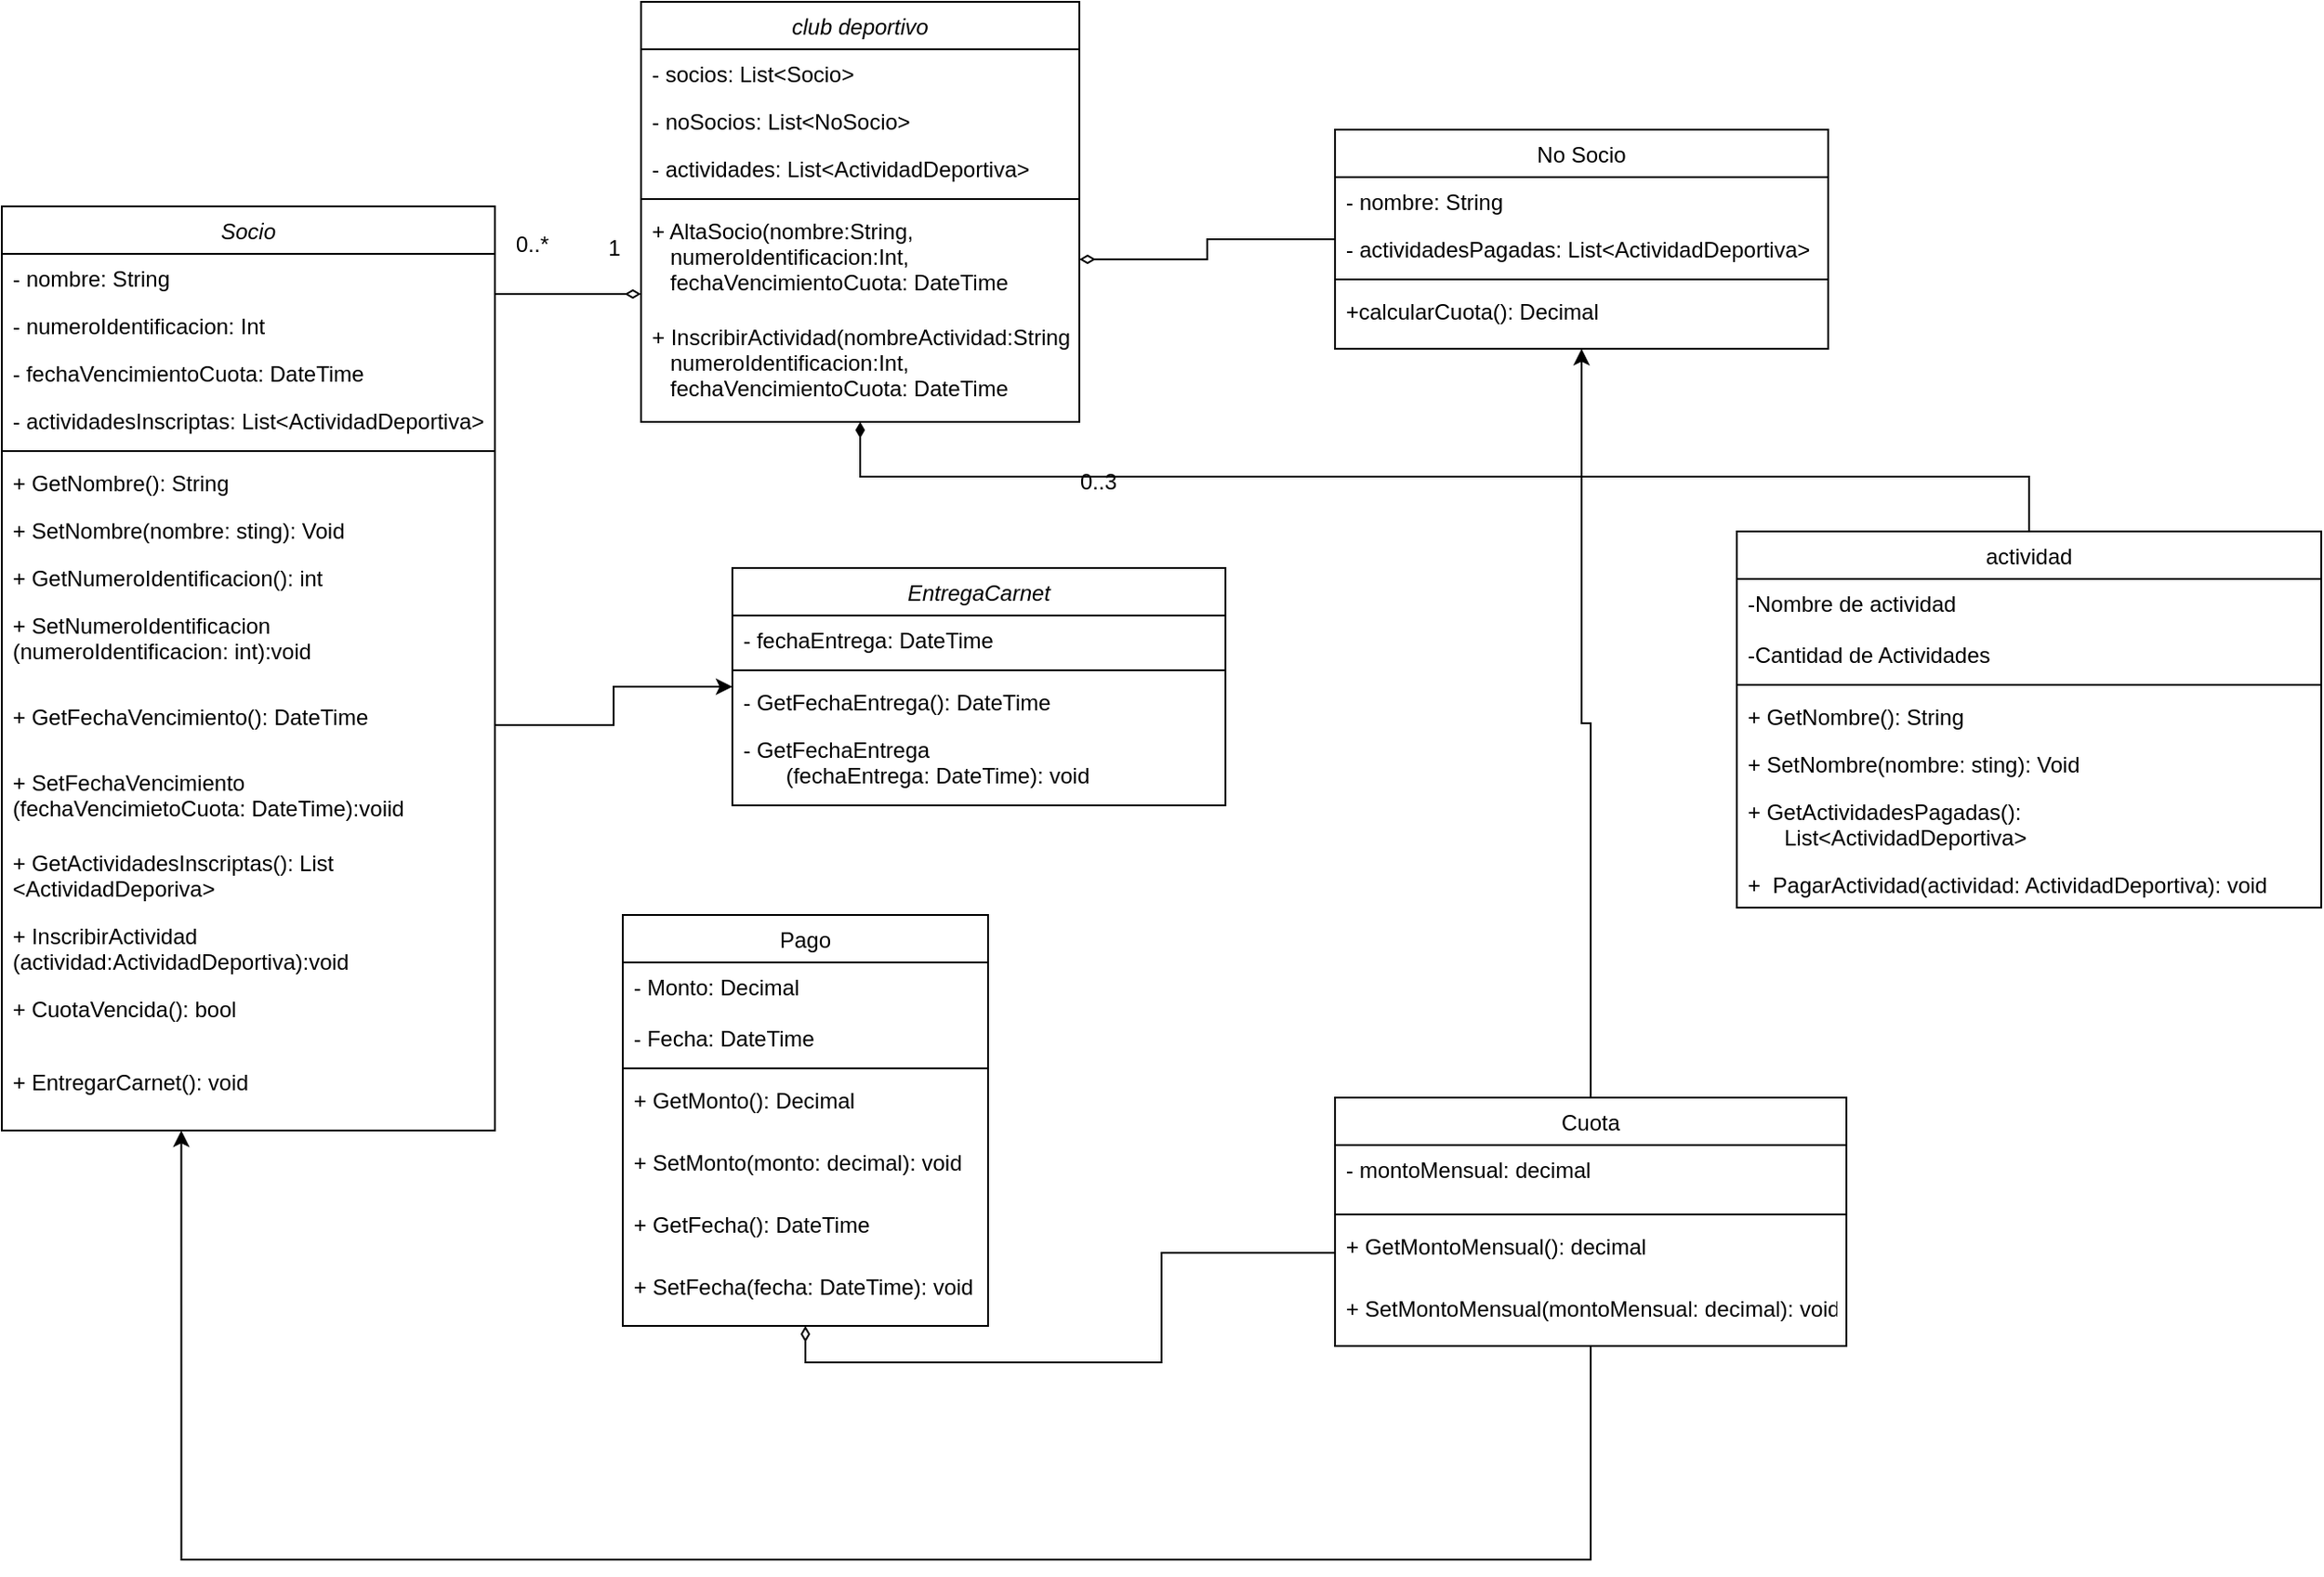 <mxfile version="24.2.8" type="google">
  <diagram id="C5RBs43oDa-KdzZeNtuy" name="Page-1">
    <mxGraphModel grid="1" page="1" gridSize="10" guides="1" tooltips="1" connect="1" arrows="1" fold="1" pageScale="1" pageWidth="827" pageHeight="1169" math="0" shadow="0">
      <root>
        <mxCell id="WIyWlLk6GJQsqaUBKTNV-0" />
        <mxCell id="WIyWlLk6GJQsqaUBKTNV-1" parent="WIyWlLk6GJQsqaUBKTNV-0" />
        <mxCell id="zkfFHV4jXpPFQw0GAbJ--0" value="Socio" style="swimlane;fontStyle=2;align=center;verticalAlign=top;childLayout=stackLayout;horizontal=1;startSize=26;horizontalStack=0;resizeParent=1;resizeLast=0;collapsible=1;marginBottom=0;rounded=0;shadow=0;strokeWidth=1;" vertex="1" parent="WIyWlLk6GJQsqaUBKTNV-1">
          <mxGeometry x="-80" y="-98" width="270" height="506" as="geometry">
            <mxRectangle x="230" y="140" width="160" height="26" as="alternateBounds" />
          </mxGeometry>
        </mxCell>
        <mxCell id="zkfFHV4jXpPFQw0GAbJ--1" value="- nombre: String" style="text;align=left;verticalAlign=top;spacingLeft=4;spacingRight=4;overflow=hidden;rotatable=0;points=[[0,0.5],[1,0.5]];portConstraint=eastwest;" vertex="1" parent="zkfFHV4jXpPFQw0GAbJ--0">
          <mxGeometry y="26" width="270" height="26" as="geometry" />
        </mxCell>
        <mxCell id="zkfFHV4jXpPFQw0GAbJ--3" value="- numeroIdentificacion: Int" style="text;align=left;verticalAlign=top;spacingLeft=4;spacingRight=4;overflow=hidden;rotatable=0;points=[[0,0.5],[1,0.5]];portConstraint=eastwest;rounded=0;shadow=0;html=0;" vertex="1" parent="zkfFHV4jXpPFQw0GAbJ--0">
          <mxGeometry y="52" width="270" height="26" as="geometry" />
        </mxCell>
        <mxCell id="4c7sbX18fXUwWpbBgOJN-14" value="- fechaVencimientoCuota: DateTime" style="text;align=left;verticalAlign=top;spacingLeft=4;spacingRight=4;overflow=hidden;rotatable=0;points=[[0,0.5],[1,0.5]];portConstraint=eastwest;rounded=0;shadow=0;html=0;" vertex="1" parent="zkfFHV4jXpPFQw0GAbJ--0">
          <mxGeometry y="78" width="270" height="26" as="geometry" />
        </mxCell>
        <mxCell id="GAMlXvlJJafEgr1JIAgi-21" value="- actividadesInscriptas: List&lt;ActividadDeportiva&gt;" style="text;align=left;verticalAlign=top;spacingLeft=4;spacingRight=4;overflow=hidden;rotatable=0;points=[[0,0.5],[1,0.5]];portConstraint=eastwest;rounded=0;shadow=0;html=0;" vertex="1" parent="zkfFHV4jXpPFQw0GAbJ--0">
          <mxGeometry y="104" width="270" height="26" as="geometry" />
        </mxCell>
        <mxCell id="zkfFHV4jXpPFQw0GAbJ--4" value="" style="line;html=1;strokeWidth=1;align=left;verticalAlign=middle;spacingTop=-1;spacingLeft=3;spacingRight=3;rotatable=0;labelPosition=right;points=[];portConstraint=eastwest;" vertex="1" parent="zkfFHV4jXpPFQw0GAbJ--0">
          <mxGeometry y="130" width="270" height="8" as="geometry" />
        </mxCell>
        <mxCell id="GAMlXvlJJafEgr1JIAgi-3" value="+ GetNombre(): String" style="text;align=left;verticalAlign=top;spacingLeft=4;spacingRight=4;overflow=hidden;rotatable=0;points=[[0,0.5],[1,0.5]];portConstraint=eastwest;" vertex="1" parent="zkfFHV4jXpPFQw0GAbJ--0">
          <mxGeometry y="138" width="270" height="26" as="geometry" />
        </mxCell>
        <mxCell id="GAMlXvlJJafEgr1JIAgi-4" value="+ SetNombre(nombre: sting): Void" style="text;align=left;verticalAlign=top;spacingLeft=4;spacingRight=4;overflow=hidden;rotatable=0;points=[[0,0.5],[1,0.5]];portConstraint=eastwest;" vertex="1" parent="zkfFHV4jXpPFQw0GAbJ--0">
          <mxGeometry y="164" width="270" height="26" as="geometry" />
        </mxCell>
        <mxCell id="GAMlXvlJJafEgr1JIAgi-5" value="+ GetNumeroIdentificacion(): int" style="text;align=left;verticalAlign=top;spacingLeft=4;spacingRight=4;overflow=hidden;rotatable=0;points=[[0,0.5],[1,0.5]];portConstraint=eastwest;" vertex="1" parent="zkfFHV4jXpPFQw0GAbJ--0">
          <mxGeometry y="190" width="270" height="26" as="geometry" />
        </mxCell>
        <mxCell id="GAMlXvlJJafEgr1JIAgi-6" value="+ SetNumeroIdentificacion&#xa;(numeroIdentificacion: int):void" style="text;align=left;verticalAlign=top;spacingLeft=4;spacingRight=4;overflow=hidden;rotatable=0;points=[[0,0.5],[1,0.5]];portConstraint=eastwest;" vertex="1" parent="zkfFHV4jXpPFQw0GAbJ--0">
          <mxGeometry y="216" width="270" height="50" as="geometry" />
        </mxCell>
        <mxCell id="GAMlXvlJJafEgr1JIAgi-7" value="+ GetFechaVencimiento(): DateTime" style="text;align=left;verticalAlign=top;spacingLeft=4;spacingRight=4;overflow=hidden;rotatable=0;points=[[0,0.5],[1,0.5]];portConstraint=eastwest;" vertex="1" parent="zkfFHV4jXpPFQw0GAbJ--0">
          <mxGeometry y="266" width="270" height="36" as="geometry" />
        </mxCell>
        <mxCell id="GAMlXvlJJafEgr1JIAgi-8" value="+ SetFechaVencimiento&#xa;(fechaVencimietoCuota: DateTime):voiid" style="text;align=left;verticalAlign=top;spacingLeft=4;spacingRight=4;overflow=hidden;rotatable=0;points=[[0,0.5],[1,0.5]];portConstraint=eastwest;" vertex="1" parent="zkfFHV4jXpPFQw0GAbJ--0">
          <mxGeometry y="302" width="270" height="44" as="geometry" />
        </mxCell>
        <mxCell id="GAMlXvlJJafEgr1JIAgi-10" value="+ GetActividadesInscriptas(): List&#xa;&lt;ActividadDeporiva&gt;" style="text;align=left;verticalAlign=top;spacingLeft=4;spacingRight=4;overflow=hidden;rotatable=0;points=[[0,0.5],[1,0.5]];portConstraint=eastwest;" vertex="1" parent="zkfFHV4jXpPFQw0GAbJ--0">
          <mxGeometry y="346" width="270" height="40" as="geometry" />
        </mxCell>
        <mxCell id="GAMlXvlJJafEgr1JIAgi-11" value="+ InscribirActividad&#xa;(actividad:ActividadDeportiva):void " style="text;align=left;verticalAlign=top;spacingLeft=4;spacingRight=4;overflow=hidden;rotatable=0;points=[[0,0.5],[1,0.5]];portConstraint=eastwest;" vertex="1" parent="zkfFHV4jXpPFQw0GAbJ--0">
          <mxGeometry y="386" width="270" height="40" as="geometry" />
        </mxCell>
        <mxCell id="GAMlXvlJJafEgr1JIAgi-13" value="+ CuotaVencida(): bool&#xa;" style="text;align=left;verticalAlign=top;spacingLeft=4;spacingRight=4;overflow=hidden;rotatable=0;points=[[0,0.5],[1,0.5]];portConstraint=eastwest;" vertex="1" parent="zkfFHV4jXpPFQw0GAbJ--0">
          <mxGeometry y="426" width="270" height="40" as="geometry" />
        </mxCell>
        <mxCell id="GAMlXvlJJafEgr1JIAgi-22" value="+ EntregarCarnet(): void&#xa;" style="text;align=left;verticalAlign=top;spacingLeft=4;spacingRight=4;overflow=hidden;rotatable=0;points=[[0,0.5],[1,0.5]];portConstraint=eastwest;" vertex="1" parent="zkfFHV4jXpPFQw0GAbJ--0">
          <mxGeometry y="466" width="270" height="40" as="geometry" />
        </mxCell>
        <mxCell id="zkfFHV4jXpPFQw0GAbJ--6" value="actividad" style="swimlane;fontStyle=0;align=center;verticalAlign=top;childLayout=stackLayout;horizontal=1;startSize=26;horizontalStack=0;resizeParent=1;resizeLast=0;collapsible=1;marginBottom=0;rounded=0;shadow=0;strokeWidth=1;" vertex="1" parent="WIyWlLk6GJQsqaUBKTNV-1">
          <mxGeometry x="870" y="80" width="320" height="206" as="geometry">
            <mxRectangle x="450" y="320" width="160" height="26" as="alternateBounds" />
          </mxGeometry>
        </mxCell>
        <mxCell id="zkfFHV4jXpPFQw0GAbJ--8" value="-Nombre de actividad&#xa;&#xa;-Cantidad de Actividades" style="text;align=left;verticalAlign=top;spacingLeft=4;spacingRight=4;overflow=hidden;rotatable=0;points=[[0,0.5],[1,0.5]];portConstraint=eastwest;rounded=0;shadow=0;html=0;" vertex="1" parent="zkfFHV4jXpPFQw0GAbJ--6">
          <mxGeometry y="26" width="320" height="54" as="geometry" />
        </mxCell>
        <mxCell id="zkfFHV4jXpPFQw0GAbJ--9" value="" style="line;html=1;strokeWidth=1;align=left;verticalAlign=middle;spacingTop=-1;spacingLeft=3;spacingRight=3;rotatable=0;labelPosition=right;points=[];portConstraint=eastwest;" vertex="1" parent="zkfFHV4jXpPFQw0GAbJ--6">
          <mxGeometry y="80" width="320" height="8" as="geometry" />
        </mxCell>
        <mxCell id="GAMlXvlJJafEgr1JIAgi-15" value="+ GetNombre(): String" style="text;align=left;verticalAlign=top;spacingLeft=4;spacingRight=4;overflow=hidden;rotatable=0;points=[[0,0.5],[1,0.5]];portConstraint=eastwest;" vertex="1" parent="zkfFHV4jXpPFQw0GAbJ--6">
          <mxGeometry y="88" width="320" height="26" as="geometry" />
        </mxCell>
        <mxCell id="GAMlXvlJJafEgr1JIAgi-16" value="+ SetNombre(nombre: sting): Void" style="text;align=left;verticalAlign=top;spacingLeft=4;spacingRight=4;overflow=hidden;rotatable=0;points=[[0,0.5],[1,0.5]];portConstraint=eastwest;" vertex="1" parent="zkfFHV4jXpPFQw0GAbJ--6">
          <mxGeometry y="114" width="320" height="26" as="geometry" />
        </mxCell>
        <mxCell id="4c7sbX18fXUwWpbBgOJN-21" value="+ GetActividadesPagadas():&#xa;      List&lt;ActividadDeportiva&gt;" style="text;align=left;verticalAlign=top;spacingLeft=4;spacingRight=4;overflow=hidden;rotatable=0;points=[[0,0.5],[1,0.5]];portConstraint=eastwest;rounded=0;shadow=0;html=0;" vertex="1" parent="zkfFHV4jXpPFQw0GAbJ--6">
          <mxGeometry y="140" width="320" height="40" as="geometry" />
        </mxCell>
        <mxCell id="4c7sbX18fXUwWpbBgOJN-33" value="+  PagarActividad(actividad: ActividadDeportiva): void" style="text;align=left;verticalAlign=top;spacingLeft=4;spacingRight=4;overflow=hidden;rotatable=0;points=[[0,0.5],[1,0.5]];portConstraint=eastwest;rounded=0;shadow=0;html=0;" vertex="1" parent="zkfFHV4jXpPFQw0GAbJ--6">
          <mxGeometry y="180" width="320" height="26" as="geometry" />
        </mxCell>
        <mxCell id="zkfFHV4jXpPFQw0GAbJ--17" value="No Socio" style="swimlane;fontStyle=0;align=center;verticalAlign=top;childLayout=stackLayout;horizontal=1;startSize=26;horizontalStack=0;resizeParent=1;resizeLast=0;collapsible=1;marginBottom=0;rounded=0;shadow=0;strokeWidth=1;" vertex="1" parent="WIyWlLk6GJQsqaUBKTNV-1">
          <mxGeometry x="650" y="-140" width="270" height="120" as="geometry">
            <mxRectangle x="550" y="140" width="160" height="26" as="alternateBounds" />
          </mxGeometry>
        </mxCell>
        <mxCell id="zkfFHV4jXpPFQw0GAbJ--22" value="- nombre: String" style="text;align=left;verticalAlign=top;spacingLeft=4;spacingRight=4;overflow=hidden;rotatable=0;points=[[0,0.5],[1,0.5]];portConstraint=eastwest;rounded=0;shadow=0;html=0;" vertex="1" parent="zkfFHV4jXpPFQw0GAbJ--17">
          <mxGeometry y="26" width="270" height="26" as="geometry" />
        </mxCell>
        <mxCell id="4c7sbX18fXUwWpbBgOJN-23" value="- actividadesPagadas: List&lt;ActividadDeportiva&gt;" style="text;align=left;verticalAlign=top;spacingLeft=4;spacingRight=4;overflow=hidden;rotatable=0;points=[[0,0.5],[1,0.5]];portConstraint=eastwest;rounded=0;shadow=0;html=0;" vertex="1" parent="zkfFHV4jXpPFQw0GAbJ--17">
          <mxGeometry y="52" width="270" height="26" as="geometry" />
        </mxCell>
        <mxCell id="zkfFHV4jXpPFQw0GAbJ--23" value="" style="line;html=1;strokeWidth=1;align=left;verticalAlign=middle;spacingTop=-1;spacingLeft=3;spacingRight=3;rotatable=0;labelPosition=right;points=[];portConstraint=eastwest;" vertex="1" parent="zkfFHV4jXpPFQw0GAbJ--17">
          <mxGeometry y="78" width="270" height="8" as="geometry" />
        </mxCell>
        <mxCell id="4c7sbX18fXUwWpbBgOJN-24" value="+calcularCuota(): Decimal" style="text;align=left;verticalAlign=top;spacingLeft=4;spacingRight=4;overflow=hidden;rotatable=0;points=[[0,0.5],[1,0.5]];portConstraint=eastwest;rounded=0;shadow=0;html=0;" vertex="1" parent="zkfFHV4jXpPFQw0GAbJ--17">
          <mxGeometry y="86" width="270" height="26" as="geometry" />
        </mxCell>
        <mxCell id="sn1CiCYDcQy0HkKiNSyN-11" style="edgeStyle=orthogonalEdgeStyle;rounded=0;orthogonalLoop=1;jettySize=auto;html=1;exitX=0.5;exitY=0;exitDx=0;exitDy=0;entryX=0.5;entryY=1;entryDx=0;entryDy=0;" edge="1" parent="WIyWlLk6GJQsqaUBKTNV-1" source="9mER4NtvnAVEuICyHzYO-5" target="zkfFHV4jXpPFQw0GAbJ--17">
          <mxGeometry relative="1" as="geometry" />
        </mxCell>
        <mxCell id="9mER4NtvnAVEuICyHzYO-5" value="Cuota" style="swimlane;fontStyle=0;align=center;verticalAlign=top;childLayout=stackLayout;horizontal=1;startSize=26;horizontalStack=0;resizeParent=1;resizeLast=0;collapsible=1;marginBottom=0;rounded=0;shadow=0;strokeWidth=1;" vertex="1" parent="WIyWlLk6GJQsqaUBKTNV-1">
          <mxGeometry x="650" y="390" width="280" height="136" as="geometry">
            <mxRectangle x="130" y="380" width="160" height="26" as="alternateBounds" />
          </mxGeometry>
        </mxCell>
        <mxCell id="9mER4NtvnAVEuICyHzYO-6" value="- montoMensual: decimal" style="text;align=left;verticalAlign=top;spacingLeft=4;spacingRight=4;overflow=hidden;rotatable=0;points=[[0,0.5],[1,0.5]];portConstraint=eastwest;rounded=0;shadow=0;html=0;" vertex="1" parent="9mER4NtvnAVEuICyHzYO-5">
          <mxGeometry y="26" width="280" height="34" as="geometry" />
        </mxCell>
        <mxCell id="9mER4NtvnAVEuICyHzYO-7" value="" style="line;html=1;strokeWidth=1;align=left;verticalAlign=middle;spacingTop=-1;spacingLeft=3;spacingRight=3;rotatable=0;labelPosition=right;points=[];portConstraint=eastwest;" vertex="1" parent="9mER4NtvnAVEuICyHzYO-5">
          <mxGeometry y="60" width="280" height="8" as="geometry" />
        </mxCell>
        <mxCell id="4c7sbX18fXUwWpbBgOJN-28" value="+ GetMontoMensual(): decimal" style="text;align=left;verticalAlign=top;spacingLeft=4;spacingRight=4;overflow=hidden;rotatable=0;points=[[0,0.5],[1,0.5]];portConstraint=eastwest;rounded=0;shadow=0;html=0;" vertex="1" parent="9mER4NtvnAVEuICyHzYO-5">
          <mxGeometry y="68" width="280" height="34" as="geometry" />
        </mxCell>
        <mxCell id="GAMlXvlJJafEgr1JIAgi-20" value="+ SetMontoMensual(montoMensual: decimal): void" style="text;align=left;verticalAlign=top;spacingLeft=4;spacingRight=4;overflow=hidden;rotatable=0;points=[[0,0.5],[1,0.5]];portConstraint=eastwest;rounded=0;shadow=0;html=0;" vertex="1" parent="9mER4NtvnAVEuICyHzYO-5">
          <mxGeometry y="102" width="280" height="34" as="geometry" />
        </mxCell>
        <mxCell id="sn1CiCYDcQy0HkKiNSyN-7" style="edgeStyle=orthogonalEdgeStyle;rounded=0;orthogonalLoop=1;jettySize=auto;html=1;exitX=0.5;exitY=1;exitDx=0;exitDy=0;entryX=0;entryY=0.5;entryDx=0;entryDy=0;startArrow=diamondThin;startFill=0;endArrow=none;endFill=0;" edge="1" parent="WIyWlLk6GJQsqaUBKTNV-1" source="9mER4NtvnAVEuICyHzYO-8" target="4c7sbX18fXUwWpbBgOJN-28">
          <mxGeometry relative="1" as="geometry" />
        </mxCell>
        <mxCell id="9mER4NtvnAVEuICyHzYO-8" value="Pago" style="swimlane;fontStyle=0;align=center;verticalAlign=top;childLayout=stackLayout;horizontal=1;startSize=26;horizontalStack=0;resizeParent=1;resizeLast=0;collapsible=1;marginBottom=0;rounded=0;shadow=0;strokeWidth=1;" vertex="1" parent="WIyWlLk6GJQsqaUBKTNV-1">
          <mxGeometry x="260" y="290" width="200" height="225" as="geometry">
            <mxRectangle x="130" y="380" width="160" height="26" as="alternateBounds" />
          </mxGeometry>
        </mxCell>
        <mxCell id="9mER4NtvnAVEuICyHzYO-9" value="- Monto: Decimal&#xa;&#xa;- Fecha: DateTime&#xa;" style="text;align=left;verticalAlign=top;spacingLeft=4;spacingRight=4;overflow=hidden;rotatable=0;points=[[0,0.5],[1,0.5]];portConstraint=eastwest;rounded=0;shadow=0;html=0;" vertex="1" parent="9mER4NtvnAVEuICyHzYO-8">
          <mxGeometry y="26" width="200" height="54" as="geometry" />
        </mxCell>
        <mxCell id="9mER4NtvnAVEuICyHzYO-10" value="" style="line;html=1;strokeWidth=1;align=left;verticalAlign=middle;spacingTop=-1;spacingLeft=3;spacingRight=3;rotatable=0;labelPosition=right;points=[];portConstraint=eastwest;" vertex="1" parent="9mER4NtvnAVEuICyHzYO-8">
          <mxGeometry y="80" width="200" height="8" as="geometry" />
        </mxCell>
        <mxCell id="4c7sbX18fXUwWpbBgOJN-31" value="+ GetMonto(): Decimal&#xa;&#xa;" style="text;align=left;verticalAlign=top;spacingLeft=4;spacingRight=4;overflow=hidden;rotatable=0;points=[[0,0.5],[1,0.5]];portConstraint=eastwest;rounded=0;shadow=0;html=0;" vertex="1" parent="9mER4NtvnAVEuICyHzYO-8">
          <mxGeometry y="88" width="200" height="34" as="geometry" />
        </mxCell>
        <mxCell id="4c7sbX18fXUwWpbBgOJN-32" value="+ SetMonto(monto: decimal): void&#xa;" style="text;align=left;verticalAlign=top;spacingLeft=4;spacingRight=4;overflow=hidden;rotatable=0;points=[[0,0.5],[1,0.5]];portConstraint=eastwest;rounded=0;shadow=0;html=0;" vertex="1" parent="9mER4NtvnAVEuICyHzYO-8">
          <mxGeometry y="122" width="200" height="34" as="geometry" />
        </mxCell>
        <mxCell id="GAMlXvlJJafEgr1JIAgi-18" value="+ GetFecha(): DateTime" style="text;align=left;verticalAlign=top;spacingLeft=4;spacingRight=4;overflow=hidden;rotatable=0;points=[[0,0.5],[1,0.5]];portConstraint=eastwest;rounded=0;shadow=0;html=0;" vertex="1" parent="9mER4NtvnAVEuICyHzYO-8">
          <mxGeometry y="156" width="200" height="34" as="geometry" />
        </mxCell>
        <mxCell id="GAMlXvlJJafEgr1JIAgi-19" value="+ SetFecha(fecha: DateTime): void" style="text;align=left;verticalAlign=top;spacingLeft=4;spacingRight=4;overflow=hidden;rotatable=0;points=[[0,0.5],[1,0.5]];portConstraint=eastwest;rounded=0;shadow=0;html=0;" vertex="1" parent="9mER4NtvnAVEuICyHzYO-8">
          <mxGeometry y="190" width="200" height="34" as="geometry" />
        </mxCell>
        <mxCell id="9mER4NtvnAVEuICyHzYO-15" value="EntregaCarnet" style="swimlane;fontStyle=2;align=center;verticalAlign=top;childLayout=stackLayout;horizontal=1;startSize=26;horizontalStack=0;resizeParent=1;resizeLast=0;collapsible=1;marginBottom=0;rounded=0;shadow=0;strokeWidth=1;" vertex="1" parent="WIyWlLk6GJQsqaUBKTNV-1">
          <mxGeometry x="320" y="100" width="270" height="130" as="geometry">
            <mxRectangle x="230" y="140" width="160" height="26" as="alternateBounds" />
          </mxGeometry>
        </mxCell>
        <mxCell id="9mER4NtvnAVEuICyHzYO-16" value="- fechaEntrega: DateTime" style="text;align=left;verticalAlign=top;spacingLeft=4;spacingRight=4;overflow=hidden;rotatable=0;points=[[0,0.5],[1,0.5]];portConstraint=eastwest;" vertex="1" parent="9mER4NtvnAVEuICyHzYO-15">
          <mxGeometry y="26" width="270" height="26" as="geometry" />
        </mxCell>
        <mxCell id="9mER4NtvnAVEuICyHzYO-19" value="" style="line;html=1;strokeWidth=1;align=left;verticalAlign=middle;spacingTop=-1;spacingLeft=3;spacingRight=3;rotatable=0;labelPosition=right;points=[];portConstraint=eastwest;" vertex="1" parent="9mER4NtvnAVEuICyHzYO-15">
          <mxGeometry y="52" width="270" height="8" as="geometry" />
        </mxCell>
        <mxCell id="GAMlXvlJJafEgr1JIAgi-23" value="- GetFechaEntrega(): DateTime" style="text;align=left;verticalAlign=top;spacingLeft=4;spacingRight=4;overflow=hidden;rotatable=0;points=[[0,0.5],[1,0.5]];portConstraint=eastwest;" vertex="1" parent="9mER4NtvnAVEuICyHzYO-15">
          <mxGeometry y="60" width="270" height="26" as="geometry" />
        </mxCell>
        <mxCell id="GAMlXvlJJafEgr1JIAgi-24" value="- GetFechaEntrega&#xa;       (fechaEntrega: DateTime): void " style="text;align=left;verticalAlign=top;spacingLeft=4;spacingRight=4;overflow=hidden;rotatable=0;points=[[0,0.5],[1,0.5]];portConstraint=eastwest;" vertex="1" parent="9mER4NtvnAVEuICyHzYO-15">
          <mxGeometry y="86" width="270" height="34" as="geometry" />
        </mxCell>
        <mxCell id="sn1CiCYDcQy0HkKiNSyN-8" style="edgeStyle=orthogonalEdgeStyle;rounded=0;orthogonalLoop=1;jettySize=auto;html=1;exitX=0.5;exitY=1;exitDx=0;exitDy=0;entryX=0.5;entryY=0;entryDx=0;entryDy=0;startArrow=diamondThin;startFill=1;endArrow=none;endFill=0;" edge="1" parent="WIyWlLk6GJQsqaUBKTNV-1" source="4c7sbX18fXUwWpbBgOJN-0" target="zkfFHV4jXpPFQw0GAbJ--6">
          <mxGeometry relative="1" as="geometry" />
        </mxCell>
        <mxCell id="4c7sbX18fXUwWpbBgOJN-0" value="club deportivo" style="swimlane;fontStyle=2;align=center;verticalAlign=top;childLayout=stackLayout;horizontal=1;startSize=26;horizontalStack=0;resizeParent=1;resizeLast=0;collapsible=1;marginBottom=0;rounded=0;shadow=0;strokeWidth=1;" vertex="1" parent="WIyWlLk6GJQsqaUBKTNV-1">
          <mxGeometry x="270" y="-210" width="240" height="230" as="geometry">
            <mxRectangle x="260" width="160" height="26" as="alternateBounds" />
          </mxGeometry>
        </mxCell>
        <mxCell id="4c7sbX18fXUwWpbBgOJN-3" value="- socios: List&lt;Socio&gt;" style="text;align=left;verticalAlign=top;spacingLeft=4;spacingRight=4;overflow=hidden;rotatable=0;points=[[0,0.5],[1,0.5]];portConstraint=eastwest;rounded=0;shadow=0;html=0;" vertex="1" parent="4c7sbX18fXUwWpbBgOJN-0">
          <mxGeometry y="26" width="240" height="26" as="geometry" />
        </mxCell>
        <mxCell id="4c7sbX18fXUwWpbBgOJN-6" value="- noSocios: List&lt;NoSocio&gt;" style="text;align=left;verticalAlign=top;spacingLeft=4;spacingRight=4;overflow=hidden;rotatable=0;points=[[0,0.5],[1,0.5]];portConstraint=eastwest;rounded=0;shadow=0;html=0;" vertex="1" parent="4c7sbX18fXUwWpbBgOJN-0">
          <mxGeometry y="52" width="240" height="26" as="geometry" />
        </mxCell>
        <mxCell id="4c7sbX18fXUwWpbBgOJN-7" value="- actividades: List&lt;ActividadDeportiva&gt;" style="text;align=left;verticalAlign=top;spacingLeft=4;spacingRight=4;overflow=hidden;rotatable=0;points=[[0,0.5],[1,0.5]];portConstraint=eastwest;rounded=0;shadow=0;html=0;" vertex="1" parent="4c7sbX18fXUwWpbBgOJN-0">
          <mxGeometry y="78" width="240" height="26" as="geometry" />
        </mxCell>
        <mxCell id="4c7sbX18fXUwWpbBgOJN-8" value="" style="line;html=1;strokeWidth=1;align=left;verticalAlign=middle;spacingTop=-1;spacingLeft=3;spacingRight=3;rotatable=0;labelPosition=right;points=[];portConstraint=eastwest;" vertex="1" parent="4c7sbX18fXUwWpbBgOJN-0">
          <mxGeometry y="104" width="240" height="8" as="geometry" />
        </mxCell>
        <mxCell id="GAMlXvlJJafEgr1JIAgi-0" value="+ AltaSocio(nombre:String,&#xa;   numeroIdentificacion:Int,&#xa;   fechaVencimientoCuota: DateTime" style="text;align=left;verticalAlign=top;spacingLeft=4;spacingRight=4;overflow=hidden;rotatable=0;points=[[0,0.5],[1,0.5]];portConstraint=eastwest;rounded=0;shadow=0;html=0;" vertex="1" parent="4c7sbX18fXUwWpbBgOJN-0">
          <mxGeometry y="112" width="240" height="58" as="geometry" />
        </mxCell>
        <mxCell id="GAMlXvlJJafEgr1JIAgi-1" value="+ InscribirActividad(nombreActividad:String,&#xa;   numeroIdentificacion:Int,&#xa;   fechaVencimientoCuota: DateTime" style="text;align=left;verticalAlign=top;spacingLeft=4;spacingRight=4;overflow=hidden;rotatable=0;points=[[0,0.5],[1,0.5]];portConstraint=eastwest;rounded=0;shadow=0;html=0;" vertex="1" parent="4c7sbX18fXUwWpbBgOJN-0">
          <mxGeometry y="170" width="240" height="58" as="geometry" />
        </mxCell>
        <mxCell id="HwEeN6bgu-Ggwb5sigBU-0" value="" style="endArrow=none;endFill=0;endSize=12;html=1;rounded=0;startArrow=diamondThin;startFill=0;" edge="1" parent="WIyWlLk6GJQsqaUBKTNV-1">
          <mxGeometry width="160" relative="1" as="geometry">
            <mxPoint x="270" y="-50" as="sourcePoint" />
            <mxPoint x="190" y="-50" as="targetPoint" />
          </mxGeometry>
        </mxCell>
        <mxCell id="HwEeN6bgu-Ggwb5sigBU-6" value="1" style="text;html=1;align=center;verticalAlign=middle;resizable=0;points=[];autosize=1;strokeColor=none;fillColor=none;" vertex="1" parent="WIyWlLk6GJQsqaUBKTNV-1">
          <mxGeometry x="240" y="-90" width="30" height="30" as="geometry" />
        </mxCell>
        <mxCell id="HwEeN6bgu-Ggwb5sigBU-8" value="0..*" style="text;html=1;align=center;verticalAlign=middle;resizable=0;points=[];autosize=1;strokeColor=none;fillColor=none;" vertex="1" parent="WIyWlLk6GJQsqaUBKTNV-1">
          <mxGeometry x="190" y="-92" width="40" height="30" as="geometry" />
        </mxCell>
        <mxCell id="HwEeN6bgu-Ggwb5sigBU-10" value="0..3" style="text;html=1;align=center;verticalAlign=middle;resizable=0;points=[];autosize=1;strokeColor=none;fillColor=none;" vertex="1" parent="WIyWlLk6GJQsqaUBKTNV-1">
          <mxGeometry x="500" y="38" width="40" height="30" as="geometry" />
        </mxCell>
        <mxCell id="sn1CiCYDcQy0HkKiNSyN-3" style="edgeStyle=orthogonalEdgeStyle;rounded=0;orthogonalLoop=1;jettySize=auto;html=1;exitX=1;exitY=0.5;exitDx=0;exitDy=0;entryX=0;entryY=0.308;entryDx=0;entryDy=0;entryPerimeter=0;startArrow=diamondThin;startFill=0;endArrow=none;endFill=0;" edge="1" parent="WIyWlLk6GJQsqaUBKTNV-1" source="GAMlXvlJJafEgr1JIAgi-0" target="4c7sbX18fXUwWpbBgOJN-23">
          <mxGeometry relative="1" as="geometry" />
        </mxCell>
        <mxCell id="sn1CiCYDcQy0HkKiNSyN-5" style="edgeStyle=orthogonalEdgeStyle;rounded=0;orthogonalLoop=1;jettySize=auto;html=1;entryX=0.401;entryY=1.058;entryDx=0;entryDy=0;entryPerimeter=0;" edge="1" parent="WIyWlLk6GJQsqaUBKTNV-1" source="GAMlXvlJJafEgr1JIAgi-20">
          <mxGeometry relative="1" as="geometry">
            <mxPoint x="790" y="570" as="sourcePoint" />
            <mxPoint x="18.27" y="408.0" as="targetPoint" />
            <Array as="points">
              <mxPoint x="790" y="643" />
              <mxPoint x="18" y="643" />
            </Array>
          </mxGeometry>
        </mxCell>
        <mxCell id="sn1CiCYDcQy0HkKiNSyN-9" style="edgeStyle=orthogonalEdgeStyle;rounded=0;orthogonalLoop=1;jettySize=auto;html=1;exitX=1;exitY=0.5;exitDx=0;exitDy=0;entryX=0;entryY=0.5;entryDx=0;entryDy=0;" edge="1" parent="WIyWlLk6GJQsqaUBKTNV-1" source="GAMlXvlJJafEgr1JIAgi-7" target="9mER4NtvnAVEuICyHzYO-15">
          <mxGeometry relative="1" as="geometry" />
        </mxCell>
      </root>
    </mxGraphModel>
  </diagram>
</mxfile>
